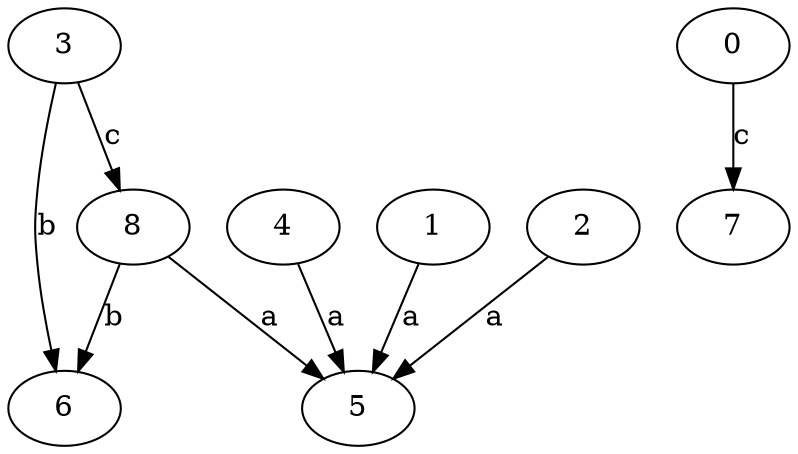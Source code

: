 strict digraph  {
3;
0;
4;
1;
5;
6;
7;
8;
2;
3 -> 6  [label=b];
3 -> 8  [label=c];
0 -> 7  [label=c];
4 -> 5  [label=a];
1 -> 5  [label=a];
8 -> 5  [label=a];
8 -> 6  [label=b];
2 -> 5  [label=a];
}
